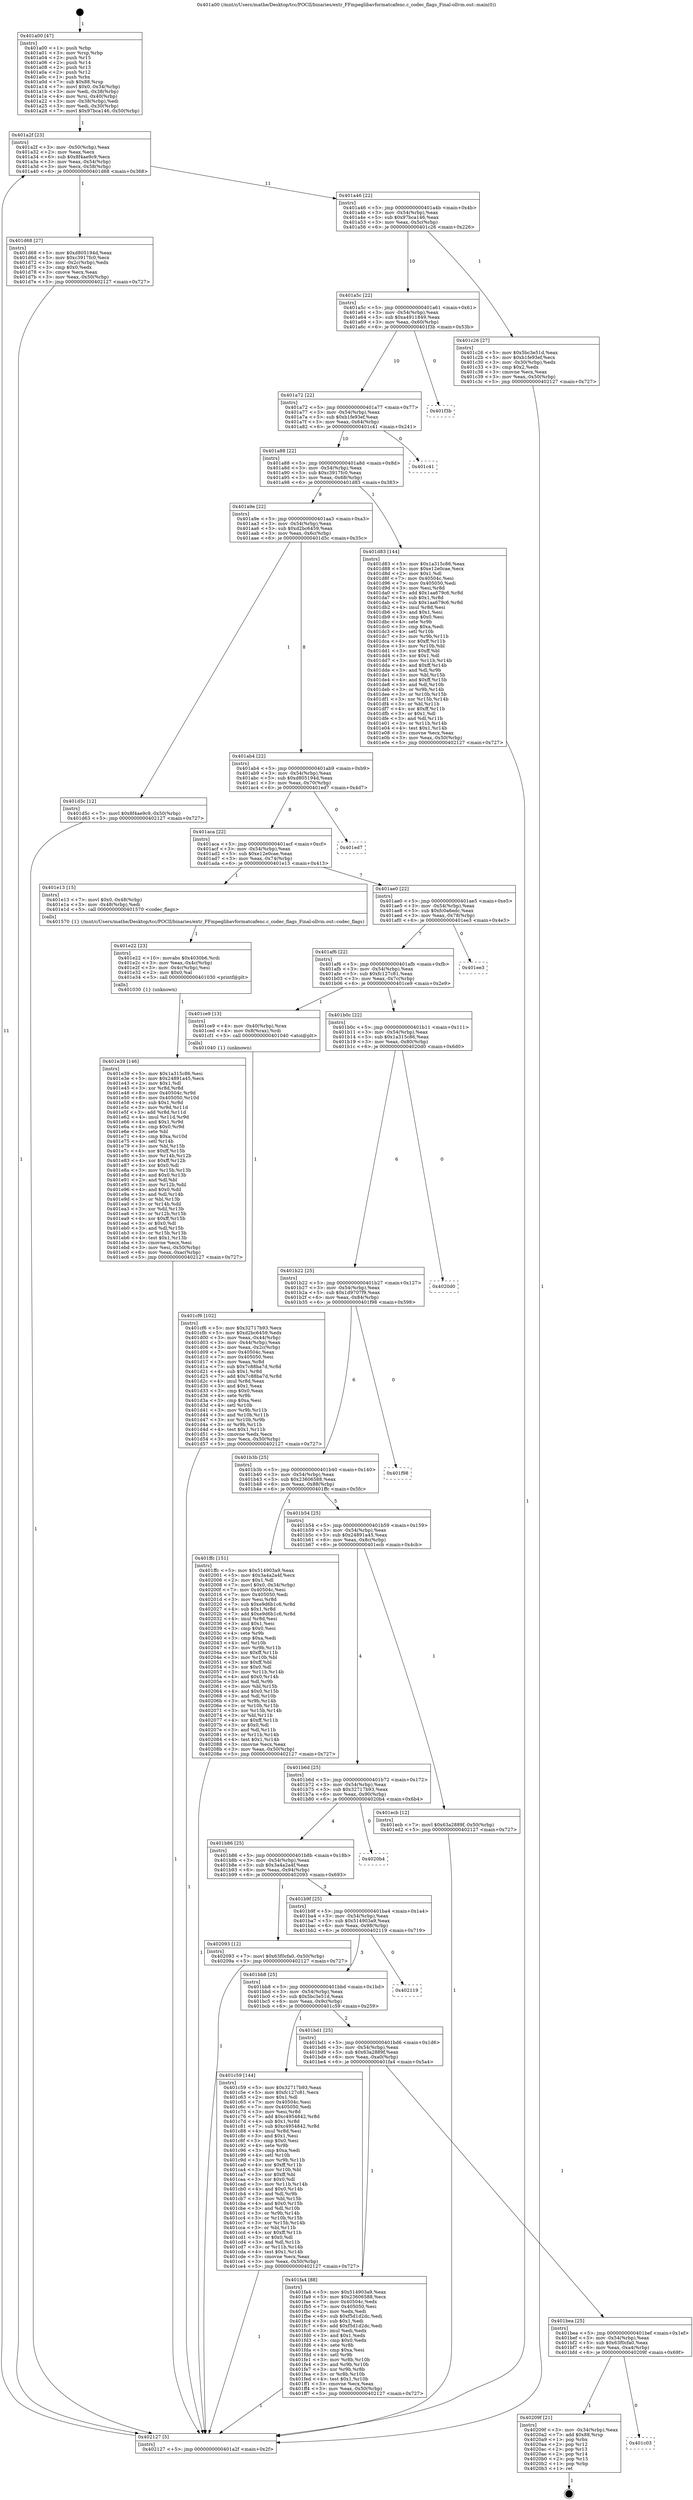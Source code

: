 digraph "0x401a00" {
  label = "0x401a00 (/mnt/c/Users/mathe/Desktop/tcc/POCII/binaries/extr_FFmpeglibavformatcafenc.c_codec_flags_Final-ollvm.out::main(0))"
  labelloc = "t"
  node[shape=record]

  Entry [label="",width=0.3,height=0.3,shape=circle,fillcolor=black,style=filled]
  "0x401a2f" [label="{
     0x401a2f [23]\l
     | [instrs]\l
     &nbsp;&nbsp;0x401a2f \<+3\>: mov -0x50(%rbp),%eax\l
     &nbsp;&nbsp;0x401a32 \<+2\>: mov %eax,%ecx\l
     &nbsp;&nbsp;0x401a34 \<+6\>: sub $0x8f4ae9c9,%ecx\l
     &nbsp;&nbsp;0x401a3a \<+3\>: mov %eax,-0x54(%rbp)\l
     &nbsp;&nbsp;0x401a3d \<+3\>: mov %ecx,-0x58(%rbp)\l
     &nbsp;&nbsp;0x401a40 \<+6\>: je 0000000000401d68 \<main+0x368\>\l
  }"]
  "0x401d68" [label="{
     0x401d68 [27]\l
     | [instrs]\l
     &nbsp;&nbsp;0x401d68 \<+5\>: mov $0xd805194d,%eax\l
     &nbsp;&nbsp;0x401d6d \<+5\>: mov $0xc3917fc0,%ecx\l
     &nbsp;&nbsp;0x401d72 \<+3\>: mov -0x2c(%rbp),%edx\l
     &nbsp;&nbsp;0x401d75 \<+3\>: cmp $0x0,%edx\l
     &nbsp;&nbsp;0x401d78 \<+3\>: cmove %ecx,%eax\l
     &nbsp;&nbsp;0x401d7b \<+3\>: mov %eax,-0x50(%rbp)\l
     &nbsp;&nbsp;0x401d7e \<+5\>: jmp 0000000000402127 \<main+0x727\>\l
  }"]
  "0x401a46" [label="{
     0x401a46 [22]\l
     | [instrs]\l
     &nbsp;&nbsp;0x401a46 \<+5\>: jmp 0000000000401a4b \<main+0x4b\>\l
     &nbsp;&nbsp;0x401a4b \<+3\>: mov -0x54(%rbp),%eax\l
     &nbsp;&nbsp;0x401a4e \<+5\>: sub $0x97bca146,%eax\l
     &nbsp;&nbsp;0x401a53 \<+3\>: mov %eax,-0x5c(%rbp)\l
     &nbsp;&nbsp;0x401a56 \<+6\>: je 0000000000401c26 \<main+0x226\>\l
  }"]
  Exit [label="",width=0.3,height=0.3,shape=circle,fillcolor=black,style=filled,peripheries=2]
  "0x401c26" [label="{
     0x401c26 [27]\l
     | [instrs]\l
     &nbsp;&nbsp;0x401c26 \<+5\>: mov $0x5bc3e51d,%eax\l
     &nbsp;&nbsp;0x401c2b \<+5\>: mov $0xb1fe93ef,%ecx\l
     &nbsp;&nbsp;0x401c30 \<+3\>: mov -0x30(%rbp),%edx\l
     &nbsp;&nbsp;0x401c33 \<+3\>: cmp $0x2,%edx\l
     &nbsp;&nbsp;0x401c36 \<+3\>: cmovne %ecx,%eax\l
     &nbsp;&nbsp;0x401c39 \<+3\>: mov %eax,-0x50(%rbp)\l
     &nbsp;&nbsp;0x401c3c \<+5\>: jmp 0000000000402127 \<main+0x727\>\l
  }"]
  "0x401a5c" [label="{
     0x401a5c [22]\l
     | [instrs]\l
     &nbsp;&nbsp;0x401a5c \<+5\>: jmp 0000000000401a61 \<main+0x61\>\l
     &nbsp;&nbsp;0x401a61 \<+3\>: mov -0x54(%rbp),%eax\l
     &nbsp;&nbsp;0x401a64 \<+5\>: sub $0xa4911849,%eax\l
     &nbsp;&nbsp;0x401a69 \<+3\>: mov %eax,-0x60(%rbp)\l
     &nbsp;&nbsp;0x401a6c \<+6\>: je 0000000000401f3b \<main+0x53b\>\l
  }"]
  "0x402127" [label="{
     0x402127 [5]\l
     | [instrs]\l
     &nbsp;&nbsp;0x402127 \<+5\>: jmp 0000000000401a2f \<main+0x2f\>\l
  }"]
  "0x401a00" [label="{
     0x401a00 [47]\l
     | [instrs]\l
     &nbsp;&nbsp;0x401a00 \<+1\>: push %rbp\l
     &nbsp;&nbsp;0x401a01 \<+3\>: mov %rsp,%rbp\l
     &nbsp;&nbsp;0x401a04 \<+2\>: push %r15\l
     &nbsp;&nbsp;0x401a06 \<+2\>: push %r14\l
     &nbsp;&nbsp;0x401a08 \<+2\>: push %r13\l
     &nbsp;&nbsp;0x401a0a \<+2\>: push %r12\l
     &nbsp;&nbsp;0x401a0c \<+1\>: push %rbx\l
     &nbsp;&nbsp;0x401a0d \<+7\>: sub $0x88,%rsp\l
     &nbsp;&nbsp;0x401a14 \<+7\>: movl $0x0,-0x34(%rbp)\l
     &nbsp;&nbsp;0x401a1b \<+3\>: mov %edi,-0x38(%rbp)\l
     &nbsp;&nbsp;0x401a1e \<+4\>: mov %rsi,-0x40(%rbp)\l
     &nbsp;&nbsp;0x401a22 \<+3\>: mov -0x38(%rbp),%edi\l
     &nbsp;&nbsp;0x401a25 \<+3\>: mov %edi,-0x30(%rbp)\l
     &nbsp;&nbsp;0x401a28 \<+7\>: movl $0x97bca146,-0x50(%rbp)\l
  }"]
  "0x401c03" [label="{
     0x401c03\l
  }", style=dashed]
  "0x401f3b" [label="{
     0x401f3b\l
  }", style=dashed]
  "0x401a72" [label="{
     0x401a72 [22]\l
     | [instrs]\l
     &nbsp;&nbsp;0x401a72 \<+5\>: jmp 0000000000401a77 \<main+0x77\>\l
     &nbsp;&nbsp;0x401a77 \<+3\>: mov -0x54(%rbp),%eax\l
     &nbsp;&nbsp;0x401a7a \<+5\>: sub $0xb1fe93ef,%eax\l
     &nbsp;&nbsp;0x401a7f \<+3\>: mov %eax,-0x64(%rbp)\l
     &nbsp;&nbsp;0x401a82 \<+6\>: je 0000000000401c41 \<main+0x241\>\l
  }"]
  "0x40209f" [label="{
     0x40209f [21]\l
     | [instrs]\l
     &nbsp;&nbsp;0x40209f \<+3\>: mov -0x34(%rbp),%eax\l
     &nbsp;&nbsp;0x4020a2 \<+7\>: add $0x88,%rsp\l
     &nbsp;&nbsp;0x4020a9 \<+1\>: pop %rbx\l
     &nbsp;&nbsp;0x4020aa \<+2\>: pop %r12\l
     &nbsp;&nbsp;0x4020ac \<+2\>: pop %r13\l
     &nbsp;&nbsp;0x4020ae \<+2\>: pop %r14\l
     &nbsp;&nbsp;0x4020b0 \<+2\>: pop %r15\l
     &nbsp;&nbsp;0x4020b2 \<+1\>: pop %rbp\l
     &nbsp;&nbsp;0x4020b3 \<+1\>: ret\l
  }"]
  "0x401c41" [label="{
     0x401c41\l
  }", style=dashed]
  "0x401a88" [label="{
     0x401a88 [22]\l
     | [instrs]\l
     &nbsp;&nbsp;0x401a88 \<+5\>: jmp 0000000000401a8d \<main+0x8d\>\l
     &nbsp;&nbsp;0x401a8d \<+3\>: mov -0x54(%rbp),%eax\l
     &nbsp;&nbsp;0x401a90 \<+5\>: sub $0xc3917fc0,%eax\l
     &nbsp;&nbsp;0x401a95 \<+3\>: mov %eax,-0x68(%rbp)\l
     &nbsp;&nbsp;0x401a98 \<+6\>: je 0000000000401d83 \<main+0x383\>\l
  }"]
  "0x401bea" [label="{
     0x401bea [25]\l
     | [instrs]\l
     &nbsp;&nbsp;0x401bea \<+5\>: jmp 0000000000401bef \<main+0x1ef\>\l
     &nbsp;&nbsp;0x401bef \<+3\>: mov -0x54(%rbp),%eax\l
     &nbsp;&nbsp;0x401bf2 \<+5\>: sub $0x63f0cfa0,%eax\l
     &nbsp;&nbsp;0x401bf7 \<+6\>: mov %eax,-0xa4(%rbp)\l
     &nbsp;&nbsp;0x401bfd \<+6\>: je 000000000040209f \<main+0x69f\>\l
  }"]
  "0x401d83" [label="{
     0x401d83 [144]\l
     | [instrs]\l
     &nbsp;&nbsp;0x401d83 \<+5\>: mov $0x1a315c86,%eax\l
     &nbsp;&nbsp;0x401d88 \<+5\>: mov $0xe12e0cae,%ecx\l
     &nbsp;&nbsp;0x401d8d \<+2\>: mov $0x1,%dl\l
     &nbsp;&nbsp;0x401d8f \<+7\>: mov 0x40504c,%esi\l
     &nbsp;&nbsp;0x401d96 \<+7\>: mov 0x405050,%edi\l
     &nbsp;&nbsp;0x401d9d \<+3\>: mov %esi,%r8d\l
     &nbsp;&nbsp;0x401da0 \<+7\>: add $0x1aa679c6,%r8d\l
     &nbsp;&nbsp;0x401da7 \<+4\>: sub $0x1,%r8d\l
     &nbsp;&nbsp;0x401dab \<+7\>: sub $0x1aa679c6,%r8d\l
     &nbsp;&nbsp;0x401db2 \<+4\>: imul %r8d,%esi\l
     &nbsp;&nbsp;0x401db6 \<+3\>: and $0x1,%esi\l
     &nbsp;&nbsp;0x401db9 \<+3\>: cmp $0x0,%esi\l
     &nbsp;&nbsp;0x401dbc \<+4\>: sete %r9b\l
     &nbsp;&nbsp;0x401dc0 \<+3\>: cmp $0xa,%edi\l
     &nbsp;&nbsp;0x401dc3 \<+4\>: setl %r10b\l
     &nbsp;&nbsp;0x401dc7 \<+3\>: mov %r9b,%r11b\l
     &nbsp;&nbsp;0x401dca \<+4\>: xor $0xff,%r11b\l
     &nbsp;&nbsp;0x401dce \<+3\>: mov %r10b,%bl\l
     &nbsp;&nbsp;0x401dd1 \<+3\>: xor $0xff,%bl\l
     &nbsp;&nbsp;0x401dd4 \<+3\>: xor $0x1,%dl\l
     &nbsp;&nbsp;0x401dd7 \<+3\>: mov %r11b,%r14b\l
     &nbsp;&nbsp;0x401dda \<+4\>: and $0xff,%r14b\l
     &nbsp;&nbsp;0x401dde \<+3\>: and %dl,%r9b\l
     &nbsp;&nbsp;0x401de1 \<+3\>: mov %bl,%r15b\l
     &nbsp;&nbsp;0x401de4 \<+4\>: and $0xff,%r15b\l
     &nbsp;&nbsp;0x401de8 \<+3\>: and %dl,%r10b\l
     &nbsp;&nbsp;0x401deb \<+3\>: or %r9b,%r14b\l
     &nbsp;&nbsp;0x401dee \<+3\>: or %r10b,%r15b\l
     &nbsp;&nbsp;0x401df1 \<+3\>: xor %r15b,%r14b\l
     &nbsp;&nbsp;0x401df4 \<+3\>: or %bl,%r11b\l
     &nbsp;&nbsp;0x401df7 \<+4\>: xor $0xff,%r11b\l
     &nbsp;&nbsp;0x401dfb \<+3\>: or $0x1,%dl\l
     &nbsp;&nbsp;0x401dfe \<+3\>: and %dl,%r11b\l
     &nbsp;&nbsp;0x401e01 \<+3\>: or %r11b,%r14b\l
     &nbsp;&nbsp;0x401e04 \<+4\>: test $0x1,%r14b\l
     &nbsp;&nbsp;0x401e08 \<+3\>: cmovne %ecx,%eax\l
     &nbsp;&nbsp;0x401e0b \<+3\>: mov %eax,-0x50(%rbp)\l
     &nbsp;&nbsp;0x401e0e \<+5\>: jmp 0000000000402127 \<main+0x727\>\l
  }"]
  "0x401a9e" [label="{
     0x401a9e [22]\l
     | [instrs]\l
     &nbsp;&nbsp;0x401a9e \<+5\>: jmp 0000000000401aa3 \<main+0xa3\>\l
     &nbsp;&nbsp;0x401aa3 \<+3\>: mov -0x54(%rbp),%eax\l
     &nbsp;&nbsp;0x401aa6 \<+5\>: sub $0xd2bc6459,%eax\l
     &nbsp;&nbsp;0x401aab \<+3\>: mov %eax,-0x6c(%rbp)\l
     &nbsp;&nbsp;0x401aae \<+6\>: je 0000000000401d5c \<main+0x35c\>\l
  }"]
  "0x401fa4" [label="{
     0x401fa4 [88]\l
     | [instrs]\l
     &nbsp;&nbsp;0x401fa4 \<+5\>: mov $0x514903a9,%eax\l
     &nbsp;&nbsp;0x401fa9 \<+5\>: mov $0x23606588,%ecx\l
     &nbsp;&nbsp;0x401fae \<+7\>: mov 0x40504c,%edx\l
     &nbsp;&nbsp;0x401fb5 \<+7\>: mov 0x405050,%esi\l
     &nbsp;&nbsp;0x401fbc \<+2\>: mov %edx,%edi\l
     &nbsp;&nbsp;0x401fbe \<+6\>: sub $0xf5d1d2dc,%edi\l
     &nbsp;&nbsp;0x401fc4 \<+3\>: sub $0x1,%edi\l
     &nbsp;&nbsp;0x401fc7 \<+6\>: add $0xf5d1d2dc,%edi\l
     &nbsp;&nbsp;0x401fcd \<+3\>: imul %edi,%edx\l
     &nbsp;&nbsp;0x401fd0 \<+3\>: and $0x1,%edx\l
     &nbsp;&nbsp;0x401fd3 \<+3\>: cmp $0x0,%edx\l
     &nbsp;&nbsp;0x401fd6 \<+4\>: sete %r8b\l
     &nbsp;&nbsp;0x401fda \<+3\>: cmp $0xa,%esi\l
     &nbsp;&nbsp;0x401fdd \<+4\>: setl %r9b\l
     &nbsp;&nbsp;0x401fe1 \<+3\>: mov %r8b,%r10b\l
     &nbsp;&nbsp;0x401fe4 \<+3\>: and %r9b,%r10b\l
     &nbsp;&nbsp;0x401fe7 \<+3\>: xor %r9b,%r8b\l
     &nbsp;&nbsp;0x401fea \<+3\>: or %r8b,%r10b\l
     &nbsp;&nbsp;0x401fed \<+4\>: test $0x1,%r10b\l
     &nbsp;&nbsp;0x401ff1 \<+3\>: cmovne %ecx,%eax\l
     &nbsp;&nbsp;0x401ff4 \<+3\>: mov %eax,-0x50(%rbp)\l
     &nbsp;&nbsp;0x401ff7 \<+5\>: jmp 0000000000402127 \<main+0x727\>\l
  }"]
  "0x401d5c" [label="{
     0x401d5c [12]\l
     | [instrs]\l
     &nbsp;&nbsp;0x401d5c \<+7\>: movl $0x8f4ae9c9,-0x50(%rbp)\l
     &nbsp;&nbsp;0x401d63 \<+5\>: jmp 0000000000402127 \<main+0x727\>\l
  }"]
  "0x401ab4" [label="{
     0x401ab4 [22]\l
     | [instrs]\l
     &nbsp;&nbsp;0x401ab4 \<+5\>: jmp 0000000000401ab9 \<main+0xb9\>\l
     &nbsp;&nbsp;0x401ab9 \<+3\>: mov -0x54(%rbp),%eax\l
     &nbsp;&nbsp;0x401abc \<+5\>: sub $0xd805194d,%eax\l
     &nbsp;&nbsp;0x401ac1 \<+3\>: mov %eax,-0x70(%rbp)\l
     &nbsp;&nbsp;0x401ac4 \<+6\>: je 0000000000401ed7 \<main+0x4d7\>\l
  }"]
  "0x401e39" [label="{
     0x401e39 [146]\l
     | [instrs]\l
     &nbsp;&nbsp;0x401e39 \<+5\>: mov $0x1a315c86,%esi\l
     &nbsp;&nbsp;0x401e3e \<+5\>: mov $0x24891a45,%ecx\l
     &nbsp;&nbsp;0x401e43 \<+2\>: mov $0x1,%dl\l
     &nbsp;&nbsp;0x401e45 \<+3\>: xor %r8d,%r8d\l
     &nbsp;&nbsp;0x401e48 \<+8\>: mov 0x40504c,%r9d\l
     &nbsp;&nbsp;0x401e50 \<+8\>: mov 0x405050,%r10d\l
     &nbsp;&nbsp;0x401e58 \<+4\>: sub $0x1,%r8d\l
     &nbsp;&nbsp;0x401e5c \<+3\>: mov %r9d,%r11d\l
     &nbsp;&nbsp;0x401e5f \<+3\>: add %r8d,%r11d\l
     &nbsp;&nbsp;0x401e62 \<+4\>: imul %r11d,%r9d\l
     &nbsp;&nbsp;0x401e66 \<+4\>: and $0x1,%r9d\l
     &nbsp;&nbsp;0x401e6a \<+4\>: cmp $0x0,%r9d\l
     &nbsp;&nbsp;0x401e6e \<+3\>: sete %bl\l
     &nbsp;&nbsp;0x401e71 \<+4\>: cmp $0xa,%r10d\l
     &nbsp;&nbsp;0x401e75 \<+4\>: setl %r14b\l
     &nbsp;&nbsp;0x401e79 \<+3\>: mov %bl,%r15b\l
     &nbsp;&nbsp;0x401e7c \<+4\>: xor $0xff,%r15b\l
     &nbsp;&nbsp;0x401e80 \<+3\>: mov %r14b,%r12b\l
     &nbsp;&nbsp;0x401e83 \<+4\>: xor $0xff,%r12b\l
     &nbsp;&nbsp;0x401e87 \<+3\>: xor $0x0,%dl\l
     &nbsp;&nbsp;0x401e8a \<+3\>: mov %r15b,%r13b\l
     &nbsp;&nbsp;0x401e8d \<+4\>: and $0x0,%r13b\l
     &nbsp;&nbsp;0x401e91 \<+2\>: and %dl,%bl\l
     &nbsp;&nbsp;0x401e93 \<+3\>: mov %r12b,%dil\l
     &nbsp;&nbsp;0x401e96 \<+4\>: and $0x0,%dil\l
     &nbsp;&nbsp;0x401e9a \<+3\>: and %dl,%r14b\l
     &nbsp;&nbsp;0x401e9d \<+3\>: or %bl,%r13b\l
     &nbsp;&nbsp;0x401ea0 \<+3\>: or %r14b,%dil\l
     &nbsp;&nbsp;0x401ea3 \<+3\>: xor %dil,%r13b\l
     &nbsp;&nbsp;0x401ea6 \<+3\>: or %r12b,%r15b\l
     &nbsp;&nbsp;0x401ea9 \<+4\>: xor $0xff,%r15b\l
     &nbsp;&nbsp;0x401ead \<+3\>: or $0x0,%dl\l
     &nbsp;&nbsp;0x401eb0 \<+3\>: and %dl,%r15b\l
     &nbsp;&nbsp;0x401eb3 \<+3\>: or %r15b,%r13b\l
     &nbsp;&nbsp;0x401eb6 \<+4\>: test $0x1,%r13b\l
     &nbsp;&nbsp;0x401eba \<+3\>: cmovne %ecx,%esi\l
     &nbsp;&nbsp;0x401ebd \<+3\>: mov %esi,-0x50(%rbp)\l
     &nbsp;&nbsp;0x401ec0 \<+6\>: mov %eax,-0xac(%rbp)\l
     &nbsp;&nbsp;0x401ec6 \<+5\>: jmp 0000000000402127 \<main+0x727\>\l
  }"]
  "0x401ed7" [label="{
     0x401ed7\l
  }", style=dashed]
  "0x401aca" [label="{
     0x401aca [22]\l
     | [instrs]\l
     &nbsp;&nbsp;0x401aca \<+5\>: jmp 0000000000401acf \<main+0xcf\>\l
     &nbsp;&nbsp;0x401acf \<+3\>: mov -0x54(%rbp),%eax\l
     &nbsp;&nbsp;0x401ad2 \<+5\>: sub $0xe12e0cae,%eax\l
     &nbsp;&nbsp;0x401ad7 \<+3\>: mov %eax,-0x74(%rbp)\l
     &nbsp;&nbsp;0x401ada \<+6\>: je 0000000000401e13 \<main+0x413\>\l
  }"]
  "0x401e22" [label="{
     0x401e22 [23]\l
     | [instrs]\l
     &nbsp;&nbsp;0x401e22 \<+10\>: movabs $0x4030b6,%rdi\l
     &nbsp;&nbsp;0x401e2c \<+3\>: mov %eax,-0x4c(%rbp)\l
     &nbsp;&nbsp;0x401e2f \<+3\>: mov -0x4c(%rbp),%esi\l
     &nbsp;&nbsp;0x401e32 \<+2\>: mov $0x0,%al\l
     &nbsp;&nbsp;0x401e34 \<+5\>: call 0000000000401030 \<printf@plt\>\l
     | [calls]\l
     &nbsp;&nbsp;0x401030 \{1\} (unknown)\l
  }"]
  "0x401e13" [label="{
     0x401e13 [15]\l
     | [instrs]\l
     &nbsp;&nbsp;0x401e13 \<+7\>: movl $0x0,-0x48(%rbp)\l
     &nbsp;&nbsp;0x401e1a \<+3\>: mov -0x48(%rbp),%edi\l
     &nbsp;&nbsp;0x401e1d \<+5\>: call 0000000000401570 \<codec_flags\>\l
     | [calls]\l
     &nbsp;&nbsp;0x401570 \{1\} (/mnt/c/Users/mathe/Desktop/tcc/POCII/binaries/extr_FFmpeglibavformatcafenc.c_codec_flags_Final-ollvm.out::codec_flags)\l
  }"]
  "0x401ae0" [label="{
     0x401ae0 [22]\l
     | [instrs]\l
     &nbsp;&nbsp;0x401ae0 \<+5\>: jmp 0000000000401ae5 \<main+0xe5\>\l
     &nbsp;&nbsp;0x401ae5 \<+3\>: mov -0x54(%rbp),%eax\l
     &nbsp;&nbsp;0x401ae8 \<+5\>: sub $0xfc0a6edc,%eax\l
     &nbsp;&nbsp;0x401aed \<+3\>: mov %eax,-0x78(%rbp)\l
     &nbsp;&nbsp;0x401af0 \<+6\>: je 0000000000401ee3 \<main+0x4e3\>\l
  }"]
  "0x401cf6" [label="{
     0x401cf6 [102]\l
     | [instrs]\l
     &nbsp;&nbsp;0x401cf6 \<+5\>: mov $0x32717b93,%ecx\l
     &nbsp;&nbsp;0x401cfb \<+5\>: mov $0xd2bc6459,%edx\l
     &nbsp;&nbsp;0x401d00 \<+3\>: mov %eax,-0x44(%rbp)\l
     &nbsp;&nbsp;0x401d03 \<+3\>: mov -0x44(%rbp),%eax\l
     &nbsp;&nbsp;0x401d06 \<+3\>: mov %eax,-0x2c(%rbp)\l
     &nbsp;&nbsp;0x401d09 \<+7\>: mov 0x40504c,%eax\l
     &nbsp;&nbsp;0x401d10 \<+7\>: mov 0x405050,%esi\l
     &nbsp;&nbsp;0x401d17 \<+3\>: mov %eax,%r8d\l
     &nbsp;&nbsp;0x401d1a \<+7\>: sub $0x7c88ba7d,%r8d\l
     &nbsp;&nbsp;0x401d21 \<+4\>: sub $0x1,%r8d\l
     &nbsp;&nbsp;0x401d25 \<+7\>: add $0x7c88ba7d,%r8d\l
     &nbsp;&nbsp;0x401d2c \<+4\>: imul %r8d,%eax\l
     &nbsp;&nbsp;0x401d30 \<+3\>: and $0x1,%eax\l
     &nbsp;&nbsp;0x401d33 \<+3\>: cmp $0x0,%eax\l
     &nbsp;&nbsp;0x401d36 \<+4\>: sete %r9b\l
     &nbsp;&nbsp;0x401d3a \<+3\>: cmp $0xa,%esi\l
     &nbsp;&nbsp;0x401d3d \<+4\>: setl %r10b\l
     &nbsp;&nbsp;0x401d41 \<+3\>: mov %r9b,%r11b\l
     &nbsp;&nbsp;0x401d44 \<+3\>: and %r10b,%r11b\l
     &nbsp;&nbsp;0x401d47 \<+3\>: xor %r10b,%r9b\l
     &nbsp;&nbsp;0x401d4a \<+3\>: or %r9b,%r11b\l
     &nbsp;&nbsp;0x401d4d \<+4\>: test $0x1,%r11b\l
     &nbsp;&nbsp;0x401d51 \<+3\>: cmovne %edx,%ecx\l
     &nbsp;&nbsp;0x401d54 \<+3\>: mov %ecx,-0x50(%rbp)\l
     &nbsp;&nbsp;0x401d57 \<+5\>: jmp 0000000000402127 \<main+0x727\>\l
  }"]
  "0x401ee3" [label="{
     0x401ee3\l
  }", style=dashed]
  "0x401af6" [label="{
     0x401af6 [22]\l
     | [instrs]\l
     &nbsp;&nbsp;0x401af6 \<+5\>: jmp 0000000000401afb \<main+0xfb\>\l
     &nbsp;&nbsp;0x401afb \<+3\>: mov -0x54(%rbp),%eax\l
     &nbsp;&nbsp;0x401afe \<+5\>: sub $0xfc127c81,%eax\l
     &nbsp;&nbsp;0x401b03 \<+3\>: mov %eax,-0x7c(%rbp)\l
     &nbsp;&nbsp;0x401b06 \<+6\>: je 0000000000401ce9 \<main+0x2e9\>\l
  }"]
  "0x401bd1" [label="{
     0x401bd1 [25]\l
     | [instrs]\l
     &nbsp;&nbsp;0x401bd1 \<+5\>: jmp 0000000000401bd6 \<main+0x1d6\>\l
     &nbsp;&nbsp;0x401bd6 \<+3\>: mov -0x54(%rbp),%eax\l
     &nbsp;&nbsp;0x401bd9 \<+5\>: sub $0x63a2889f,%eax\l
     &nbsp;&nbsp;0x401bde \<+6\>: mov %eax,-0xa0(%rbp)\l
     &nbsp;&nbsp;0x401be4 \<+6\>: je 0000000000401fa4 \<main+0x5a4\>\l
  }"]
  "0x401ce9" [label="{
     0x401ce9 [13]\l
     | [instrs]\l
     &nbsp;&nbsp;0x401ce9 \<+4\>: mov -0x40(%rbp),%rax\l
     &nbsp;&nbsp;0x401ced \<+4\>: mov 0x8(%rax),%rdi\l
     &nbsp;&nbsp;0x401cf1 \<+5\>: call 0000000000401040 \<atoi@plt\>\l
     | [calls]\l
     &nbsp;&nbsp;0x401040 \{1\} (unknown)\l
  }"]
  "0x401b0c" [label="{
     0x401b0c [22]\l
     | [instrs]\l
     &nbsp;&nbsp;0x401b0c \<+5\>: jmp 0000000000401b11 \<main+0x111\>\l
     &nbsp;&nbsp;0x401b11 \<+3\>: mov -0x54(%rbp),%eax\l
     &nbsp;&nbsp;0x401b14 \<+5\>: sub $0x1a315c86,%eax\l
     &nbsp;&nbsp;0x401b19 \<+3\>: mov %eax,-0x80(%rbp)\l
     &nbsp;&nbsp;0x401b1c \<+6\>: je 00000000004020d0 \<main+0x6d0\>\l
  }"]
  "0x401c59" [label="{
     0x401c59 [144]\l
     | [instrs]\l
     &nbsp;&nbsp;0x401c59 \<+5\>: mov $0x32717b93,%eax\l
     &nbsp;&nbsp;0x401c5e \<+5\>: mov $0xfc127c81,%ecx\l
     &nbsp;&nbsp;0x401c63 \<+2\>: mov $0x1,%dl\l
     &nbsp;&nbsp;0x401c65 \<+7\>: mov 0x40504c,%esi\l
     &nbsp;&nbsp;0x401c6c \<+7\>: mov 0x405050,%edi\l
     &nbsp;&nbsp;0x401c73 \<+3\>: mov %esi,%r8d\l
     &nbsp;&nbsp;0x401c76 \<+7\>: add $0xc4954842,%r8d\l
     &nbsp;&nbsp;0x401c7d \<+4\>: sub $0x1,%r8d\l
     &nbsp;&nbsp;0x401c81 \<+7\>: sub $0xc4954842,%r8d\l
     &nbsp;&nbsp;0x401c88 \<+4\>: imul %r8d,%esi\l
     &nbsp;&nbsp;0x401c8c \<+3\>: and $0x1,%esi\l
     &nbsp;&nbsp;0x401c8f \<+3\>: cmp $0x0,%esi\l
     &nbsp;&nbsp;0x401c92 \<+4\>: sete %r9b\l
     &nbsp;&nbsp;0x401c96 \<+3\>: cmp $0xa,%edi\l
     &nbsp;&nbsp;0x401c99 \<+4\>: setl %r10b\l
     &nbsp;&nbsp;0x401c9d \<+3\>: mov %r9b,%r11b\l
     &nbsp;&nbsp;0x401ca0 \<+4\>: xor $0xff,%r11b\l
     &nbsp;&nbsp;0x401ca4 \<+3\>: mov %r10b,%bl\l
     &nbsp;&nbsp;0x401ca7 \<+3\>: xor $0xff,%bl\l
     &nbsp;&nbsp;0x401caa \<+3\>: xor $0x0,%dl\l
     &nbsp;&nbsp;0x401cad \<+3\>: mov %r11b,%r14b\l
     &nbsp;&nbsp;0x401cb0 \<+4\>: and $0x0,%r14b\l
     &nbsp;&nbsp;0x401cb4 \<+3\>: and %dl,%r9b\l
     &nbsp;&nbsp;0x401cb7 \<+3\>: mov %bl,%r15b\l
     &nbsp;&nbsp;0x401cba \<+4\>: and $0x0,%r15b\l
     &nbsp;&nbsp;0x401cbe \<+3\>: and %dl,%r10b\l
     &nbsp;&nbsp;0x401cc1 \<+3\>: or %r9b,%r14b\l
     &nbsp;&nbsp;0x401cc4 \<+3\>: or %r10b,%r15b\l
     &nbsp;&nbsp;0x401cc7 \<+3\>: xor %r15b,%r14b\l
     &nbsp;&nbsp;0x401cca \<+3\>: or %bl,%r11b\l
     &nbsp;&nbsp;0x401ccd \<+4\>: xor $0xff,%r11b\l
     &nbsp;&nbsp;0x401cd1 \<+3\>: or $0x0,%dl\l
     &nbsp;&nbsp;0x401cd4 \<+3\>: and %dl,%r11b\l
     &nbsp;&nbsp;0x401cd7 \<+3\>: or %r11b,%r14b\l
     &nbsp;&nbsp;0x401cda \<+4\>: test $0x1,%r14b\l
     &nbsp;&nbsp;0x401cde \<+3\>: cmovne %ecx,%eax\l
     &nbsp;&nbsp;0x401ce1 \<+3\>: mov %eax,-0x50(%rbp)\l
     &nbsp;&nbsp;0x401ce4 \<+5\>: jmp 0000000000402127 \<main+0x727\>\l
  }"]
  "0x4020d0" [label="{
     0x4020d0\l
  }", style=dashed]
  "0x401b22" [label="{
     0x401b22 [25]\l
     | [instrs]\l
     &nbsp;&nbsp;0x401b22 \<+5\>: jmp 0000000000401b27 \<main+0x127\>\l
     &nbsp;&nbsp;0x401b27 \<+3\>: mov -0x54(%rbp),%eax\l
     &nbsp;&nbsp;0x401b2a \<+5\>: sub $0x1d9707f9,%eax\l
     &nbsp;&nbsp;0x401b2f \<+6\>: mov %eax,-0x84(%rbp)\l
     &nbsp;&nbsp;0x401b35 \<+6\>: je 0000000000401f98 \<main+0x598\>\l
  }"]
  "0x401bb8" [label="{
     0x401bb8 [25]\l
     | [instrs]\l
     &nbsp;&nbsp;0x401bb8 \<+5\>: jmp 0000000000401bbd \<main+0x1bd\>\l
     &nbsp;&nbsp;0x401bbd \<+3\>: mov -0x54(%rbp),%eax\l
     &nbsp;&nbsp;0x401bc0 \<+5\>: sub $0x5bc3e51d,%eax\l
     &nbsp;&nbsp;0x401bc5 \<+6\>: mov %eax,-0x9c(%rbp)\l
     &nbsp;&nbsp;0x401bcb \<+6\>: je 0000000000401c59 \<main+0x259\>\l
  }"]
  "0x401f98" [label="{
     0x401f98\l
  }", style=dashed]
  "0x401b3b" [label="{
     0x401b3b [25]\l
     | [instrs]\l
     &nbsp;&nbsp;0x401b3b \<+5\>: jmp 0000000000401b40 \<main+0x140\>\l
     &nbsp;&nbsp;0x401b40 \<+3\>: mov -0x54(%rbp),%eax\l
     &nbsp;&nbsp;0x401b43 \<+5\>: sub $0x23606588,%eax\l
     &nbsp;&nbsp;0x401b48 \<+6\>: mov %eax,-0x88(%rbp)\l
     &nbsp;&nbsp;0x401b4e \<+6\>: je 0000000000401ffc \<main+0x5fc\>\l
  }"]
  "0x402119" [label="{
     0x402119\l
  }", style=dashed]
  "0x401ffc" [label="{
     0x401ffc [151]\l
     | [instrs]\l
     &nbsp;&nbsp;0x401ffc \<+5\>: mov $0x514903a9,%eax\l
     &nbsp;&nbsp;0x402001 \<+5\>: mov $0x3a4a2a4f,%ecx\l
     &nbsp;&nbsp;0x402006 \<+2\>: mov $0x1,%dl\l
     &nbsp;&nbsp;0x402008 \<+7\>: movl $0x0,-0x34(%rbp)\l
     &nbsp;&nbsp;0x40200f \<+7\>: mov 0x40504c,%esi\l
     &nbsp;&nbsp;0x402016 \<+7\>: mov 0x405050,%edi\l
     &nbsp;&nbsp;0x40201d \<+3\>: mov %esi,%r8d\l
     &nbsp;&nbsp;0x402020 \<+7\>: sub $0xe9d6b1c6,%r8d\l
     &nbsp;&nbsp;0x402027 \<+4\>: sub $0x1,%r8d\l
     &nbsp;&nbsp;0x40202b \<+7\>: add $0xe9d6b1c6,%r8d\l
     &nbsp;&nbsp;0x402032 \<+4\>: imul %r8d,%esi\l
     &nbsp;&nbsp;0x402036 \<+3\>: and $0x1,%esi\l
     &nbsp;&nbsp;0x402039 \<+3\>: cmp $0x0,%esi\l
     &nbsp;&nbsp;0x40203c \<+4\>: sete %r9b\l
     &nbsp;&nbsp;0x402040 \<+3\>: cmp $0xa,%edi\l
     &nbsp;&nbsp;0x402043 \<+4\>: setl %r10b\l
     &nbsp;&nbsp;0x402047 \<+3\>: mov %r9b,%r11b\l
     &nbsp;&nbsp;0x40204a \<+4\>: xor $0xff,%r11b\l
     &nbsp;&nbsp;0x40204e \<+3\>: mov %r10b,%bl\l
     &nbsp;&nbsp;0x402051 \<+3\>: xor $0xff,%bl\l
     &nbsp;&nbsp;0x402054 \<+3\>: xor $0x0,%dl\l
     &nbsp;&nbsp;0x402057 \<+3\>: mov %r11b,%r14b\l
     &nbsp;&nbsp;0x40205a \<+4\>: and $0x0,%r14b\l
     &nbsp;&nbsp;0x40205e \<+3\>: and %dl,%r9b\l
     &nbsp;&nbsp;0x402061 \<+3\>: mov %bl,%r15b\l
     &nbsp;&nbsp;0x402064 \<+4\>: and $0x0,%r15b\l
     &nbsp;&nbsp;0x402068 \<+3\>: and %dl,%r10b\l
     &nbsp;&nbsp;0x40206b \<+3\>: or %r9b,%r14b\l
     &nbsp;&nbsp;0x40206e \<+3\>: or %r10b,%r15b\l
     &nbsp;&nbsp;0x402071 \<+3\>: xor %r15b,%r14b\l
     &nbsp;&nbsp;0x402074 \<+3\>: or %bl,%r11b\l
     &nbsp;&nbsp;0x402077 \<+4\>: xor $0xff,%r11b\l
     &nbsp;&nbsp;0x40207b \<+3\>: or $0x0,%dl\l
     &nbsp;&nbsp;0x40207e \<+3\>: and %dl,%r11b\l
     &nbsp;&nbsp;0x402081 \<+3\>: or %r11b,%r14b\l
     &nbsp;&nbsp;0x402084 \<+4\>: test $0x1,%r14b\l
     &nbsp;&nbsp;0x402088 \<+3\>: cmovne %ecx,%eax\l
     &nbsp;&nbsp;0x40208b \<+3\>: mov %eax,-0x50(%rbp)\l
     &nbsp;&nbsp;0x40208e \<+5\>: jmp 0000000000402127 \<main+0x727\>\l
  }"]
  "0x401b54" [label="{
     0x401b54 [25]\l
     | [instrs]\l
     &nbsp;&nbsp;0x401b54 \<+5\>: jmp 0000000000401b59 \<main+0x159\>\l
     &nbsp;&nbsp;0x401b59 \<+3\>: mov -0x54(%rbp),%eax\l
     &nbsp;&nbsp;0x401b5c \<+5\>: sub $0x24891a45,%eax\l
     &nbsp;&nbsp;0x401b61 \<+6\>: mov %eax,-0x8c(%rbp)\l
     &nbsp;&nbsp;0x401b67 \<+6\>: je 0000000000401ecb \<main+0x4cb\>\l
  }"]
  "0x401b9f" [label="{
     0x401b9f [25]\l
     | [instrs]\l
     &nbsp;&nbsp;0x401b9f \<+5\>: jmp 0000000000401ba4 \<main+0x1a4\>\l
     &nbsp;&nbsp;0x401ba4 \<+3\>: mov -0x54(%rbp),%eax\l
     &nbsp;&nbsp;0x401ba7 \<+5\>: sub $0x514903a9,%eax\l
     &nbsp;&nbsp;0x401bac \<+6\>: mov %eax,-0x98(%rbp)\l
     &nbsp;&nbsp;0x401bb2 \<+6\>: je 0000000000402119 \<main+0x719\>\l
  }"]
  "0x401ecb" [label="{
     0x401ecb [12]\l
     | [instrs]\l
     &nbsp;&nbsp;0x401ecb \<+7\>: movl $0x63a2889f,-0x50(%rbp)\l
     &nbsp;&nbsp;0x401ed2 \<+5\>: jmp 0000000000402127 \<main+0x727\>\l
  }"]
  "0x401b6d" [label="{
     0x401b6d [25]\l
     | [instrs]\l
     &nbsp;&nbsp;0x401b6d \<+5\>: jmp 0000000000401b72 \<main+0x172\>\l
     &nbsp;&nbsp;0x401b72 \<+3\>: mov -0x54(%rbp),%eax\l
     &nbsp;&nbsp;0x401b75 \<+5\>: sub $0x32717b93,%eax\l
     &nbsp;&nbsp;0x401b7a \<+6\>: mov %eax,-0x90(%rbp)\l
     &nbsp;&nbsp;0x401b80 \<+6\>: je 00000000004020b4 \<main+0x6b4\>\l
  }"]
  "0x402093" [label="{
     0x402093 [12]\l
     | [instrs]\l
     &nbsp;&nbsp;0x402093 \<+7\>: movl $0x63f0cfa0,-0x50(%rbp)\l
     &nbsp;&nbsp;0x40209a \<+5\>: jmp 0000000000402127 \<main+0x727\>\l
  }"]
  "0x4020b4" [label="{
     0x4020b4\l
  }", style=dashed]
  "0x401b86" [label="{
     0x401b86 [25]\l
     | [instrs]\l
     &nbsp;&nbsp;0x401b86 \<+5\>: jmp 0000000000401b8b \<main+0x18b\>\l
     &nbsp;&nbsp;0x401b8b \<+3\>: mov -0x54(%rbp),%eax\l
     &nbsp;&nbsp;0x401b8e \<+5\>: sub $0x3a4a2a4f,%eax\l
     &nbsp;&nbsp;0x401b93 \<+6\>: mov %eax,-0x94(%rbp)\l
     &nbsp;&nbsp;0x401b99 \<+6\>: je 0000000000402093 \<main+0x693\>\l
  }"]
  Entry -> "0x401a00" [label=" 1"]
  "0x401a2f" -> "0x401d68" [label=" 1"]
  "0x401a2f" -> "0x401a46" [label=" 11"]
  "0x40209f" -> Exit [label=" 1"]
  "0x401a46" -> "0x401c26" [label=" 1"]
  "0x401a46" -> "0x401a5c" [label=" 10"]
  "0x401c26" -> "0x402127" [label=" 1"]
  "0x401a00" -> "0x401a2f" [label=" 1"]
  "0x402127" -> "0x401a2f" [label=" 11"]
  "0x401bea" -> "0x401c03" [label=" 0"]
  "0x401a5c" -> "0x401f3b" [label=" 0"]
  "0x401a5c" -> "0x401a72" [label=" 10"]
  "0x401bea" -> "0x40209f" [label=" 1"]
  "0x401a72" -> "0x401c41" [label=" 0"]
  "0x401a72" -> "0x401a88" [label=" 10"]
  "0x402093" -> "0x402127" [label=" 1"]
  "0x401a88" -> "0x401d83" [label=" 1"]
  "0x401a88" -> "0x401a9e" [label=" 9"]
  "0x401ffc" -> "0x402127" [label=" 1"]
  "0x401a9e" -> "0x401d5c" [label=" 1"]
  "0x401a9e" -> "0x401ab4" [label=" 8"]
  "0x401fa4" -> "0x402127" [label=" 1"]
  "0x401ab4" -> "0x401ed7" [label=" 0"]
  "0x401ab4" -> "0x401aca" [label=" 8"]
  "0x401bd1" -> "0x401fa4" [label=" 1"]
  "0x401aca" -> "0x401e13" [label=" 1"]
  "0x401aca" -> "0x401ae0" [label=" 7"]
  "0x401bd1" -> "0x401bea" [label=" 1"]
  "0x401ae0" -> "0x401ee3" [label=" 0"]
  "0x401ae0" -> "0x401af6" [label=" 7"]
  "0x401ecb" -> "0x402127" [label=" 1"]
  "0x401af6" -> "0x401ce9" [label=" 1"]
  "0x401af6" -> "0x401b0c" [label=" 6"]
  "0x401e39" -> "0x402127" [label=" 1"]
  "0x401b0c" -> "0x4020d0" [label=" 0"]
  "0x401b0c" -> "0x401b22" [label=" 6"]
  "0x401e22" -> "0x401e39" [label=" 1"]
  "0x401b22" -> "0x401f98" [label=" 0"]
  "0x401b22" -> "0x401b3b" [label=" 6"]
  "0x401d83" -> "0x402127" [label=" 1"]
  "0x401b3b" -> "0x401ffc" [label=" 1"]
  "0x401b3b" -> "0x401b54" [label=" 5"]
  "0x401d68" -> "0x402127" [label=" 1"]
  "0x401b54" -> "0x401ecb" [label=" 1"]
  "0x401b54" -> "0x401b6d" [label=" 4"]
  "0x401cf6" -> "0x402127" [label=" 1"]
  "0x401b6d" -> "0x4020b4" [label=" 0"]
  "0x401b6d" -> "0x401b86" [label=" 4"]
  "0x401ce9" -> "0x401cf6" [label=" 1"]
  "0x401b86" -> "0x402093" [label=" 1"]
  "0x401b86" -> "0x401b9f" [label=" 3"]
  "0x401d5c" -> "0x402127" [label=" 1"]
  "0x401b9f" -> "0x402119" [label=" 0"]
  "0x401b9f" -> "0x401bb8" [label=" 3"]
  "0x401e13" -> "0x401e22" [label=" 1"]
  "0x401bb8" -> "0x401c59" [label=" 1"]
  "0x401bb8" -> "0x401bd1" [label=" 2"]
  "0x401c59" -> "0x402127" [label=" 1"]
}
